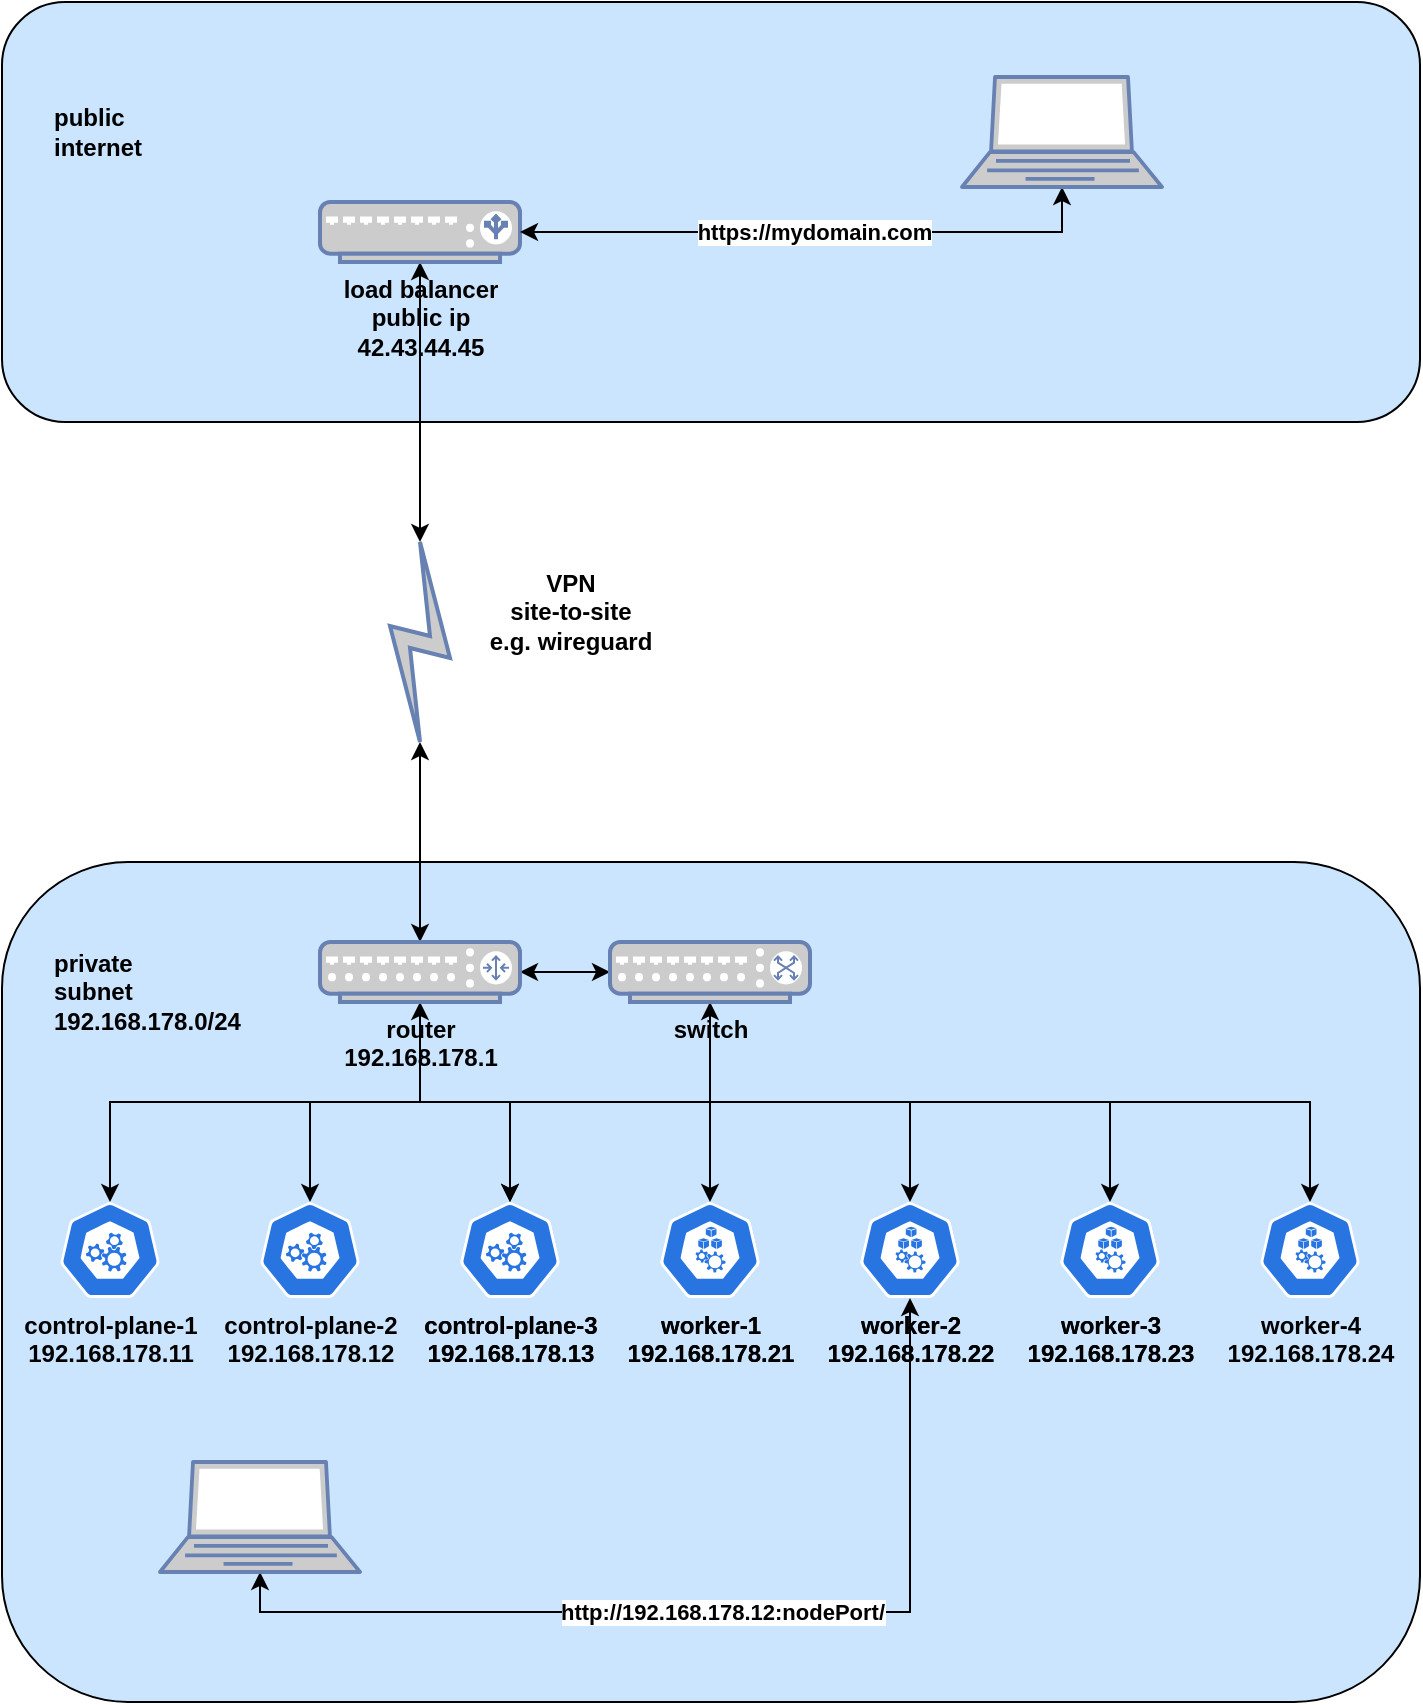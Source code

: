 <mxfile version="21.7.2" type="device">
  <diagram name="Seite-1" id="NYQUPZ9xUY3LofnAS43g">
    <mxGraphModel dx="880" dy="1683" grid="1" gridSize="10" guides="1" tooltips="1" connect="1" arrows="1" fold="1" page="1" pageScale="1" pageWidth="827" pageHeight="1169" math="0" shadow="0">
      <root>
        <mxCell id="0" />
        <mxCell id="1" parent="0" />
        <mxCell id="HXRJ6XBSbuf2amgPNoK6-1" value="" style="rounded=1;whiteSpace=wrap;html=1;align=center;fillColor=#CCE5FF;fontColor=#66B2FF;fontStyle=1" vertex="1" parent="1">
          <mxGeometry x="10" y="100" width="709" height="420" as="geometry" />
        </mxCell>
        <mxCell id="HXRJ6XBSbuf2amgPNoK6-3" value="control-plane-1&lt;br&gt;192.168.178.11" style="sketch=0;html=1;dashed=0;whitespace=wrap;fillColor=#2875E2;strokeColor=#ffffff;points=[[0.005,0.63,0],[0.1,0.2,0],[0.9,0.2,0],[0.5,0,0],[0.995,0.63,0],[0.72,0.99,0],[0.5,1,0],[0.28,0.99,0]];verticalLabelPosition=bottom;align=center;verticalAlign=top;shape=mxgraph.kubernetes.icon;prIcon=master;fontStyle=1" vertex="1" parent="1">
          <mxGeometry x="39" y="270" width="50" height="48" as="geometry" />
        </mxCell>
        <mxCell id="HXRJ6XBSbuf2amgPNoK6-6" value="control-plane-2&lt;br&gt;192.168.178.12" style="sketch=0;html=1;dashed=0;whitespace=wrap;fillColor=#2875E2;strokeColor=#ffffff;points=[[0.005,0.63,0],[0.1,0.2,0],[0.9,0.2,0],[0.5,0,0],[0.995,0.63,0],[0.72,0.99,0],[0.5,1,0],[0.28,0.99,0]];verticalLabelPosition=bottom;align=center;verticalAlign=top;shape=mxgraph.kubernetes.icon;prIcon=master;fontStyle=1" vertex="1" parent="1">
          <mxGeometry x="139" y="270" width="50" height="48" as="geometry" />
        </mxCell>
        <mxCell id="HXRJ6XBSbuf2amgPNoK6-7" value="control-plane-3&lt;br&gt;192.168.178.13" style="sketch=0;html=1;dashed=0;whitespace=wrap;fillColor=#2875E2;strokeColor=#ffffff;points=[[0.005,0.63,0],[0.1,0.2,0],[0.9,0.2,0],[0.5,0,0],[0.995,0.63,0],[0.72,0.99,0],[0.5,1,0],[0.28,0.99,0]];verticalLabelPosition=bottom;align=center;verticalAlign=top;shape=mxgraph.kubernetes.icon;prIcon=master;fontStyle=1" vertex="1" parent="1">
          <mxGeometry x="239" y="270" width="50" height="48" as="geometry" />
        </mxCell>
        <mxCell id="HXRJ6XBSbuf2amgPNoK6-8" value="worker-1&lt;br&gt;192.168.178.21" style="sketch=0;html=1;dashed=0;whitespace=wrap;fillColor=#2875E2;strokeColor=#ffffff;points=[[0.005,0.63,0],[0.1,0.2,0],[0.9,0.2,0],[0.5,0,0],[0.995,0.63,0],[0.72,0.99,0],[0.5,1,0],[0.28,0.99,0]];verticalLabelPosition=bottom;align=center;verticalAlign=top;shape=mxgraph.kubernetes.icon;prIcon=node;fontStyle=1" vertex="1" parent="1">
          <mxGeometry x="339" y="270" width="50" height="48" as="geometry" />
        </mxCell>
        <mxCell id="HXRJ6XBSbuf2amgPNoK6-10" value="worker-2&lt;br&gt;192.168.178.22" style="sketch=0;html=1;dashed=0;whitespace=wrap;fillColor=#2875E2;strokeColor=#ffffff;points=[[0.005,0.63,0],[0.1,0.2,0],[0.9,0.2,0],[0.5,0,0],[0.995,0.63,0],[0.72,0.99,0],[0.5,1,0],[0.28,0.99,0]];verticalLabelPosition=bottom;align=center;verticalAlign=top;shape=mxgraph.kubernetes.icon;prIcon=node;fontStyle=1" vertex="1" parent="1">
          <mxGeometry x="439" y="270" width="50" height="48" as="geometry" />
        </mxCell>
        <mxCell id="HXRJ6XBSbuf2amgPNoK6-12" value="worker-3&lt;br&gt;192.168.178.23" style="sketch=0;html=1;dashed=0;whitespace=wrap;fillColor=#2875E2;strokeColor=#ffffff;points=[[0.005,0.63,0],[0.1,0.2,0],[0.9,0.2,0],[0.5,0,0],[0.995,0.63,0],[0.72,0.99,0],[0.5,1,0],[0.28,0.99,0]];verticalLabelPosition=bottom;align=center;verticalAlign=top;shape=mxgraph.kubernetes.icon;prIcon=node;fontStyle=1" vertex="1" parent="1">
          <mxGeometry x="539" y="270" width="50" height="48" as="geometry" />
        </mxCell>
        <mxCell id="HXRJ6XBSbuf2amgPNoK6-14" value="worker-4&lt;br&gt;192.168.178.24" style="sketch=0;html=1;dashed=0;whitespace=wrap;fillColor=#2875E2;strokeColor=#ffffff;points=[[0.005,0.63,0],[0.1,0.2,0],[0.9,0.2,0],[0.5,0,0],[0.995,0.63,0],[0.72,0.99,0],[0.5,1,0],[0.28,0.99,0]];verticalLabelPosition=bottom;align=center;verticalAlign=top;shape=mxgraph.kubernetes.icon;prIcon=node;fontStyle=1" vertex="1" parent="1">
          <mxGeometry x="639" y="270" width="50" height="48" as="geometry" />
        </mxCell>
        <mxCell id="HXRJ6XBSbuf2amgPNoK6-15" value="private&lt;br&gt;subnet 192.168.178.0/24" style="text;html=1;strokeColor=none;fillColor=none;align=left;verticalAlign=middle;whiteSpace=wrap;rounded=0;fontStyle=1" vertex="1" parent="1">
          <mxGeometry x="34" y="150" width="60" height="30" as="geometry" />
        </mxCell>
        <mxCell id="HXRJ6XBSbuf2amgPNoK6-22" style="edgeStyle=orthogonalEdgeStyle;rounded=0;orthogonalLoop=1;jettySize=auto;html=1;exitX=1;exitY=0.5;exitDx=0;exitDy=0;exitPerimeter=0;startArrow=classic;startFill=1;fontStyle=1" edge="1" parent="1" source="HXRJ6XBSbuf2amgPNoK6-16" target="HXRJ6XBSbuf2amgPNoK6-17">
          <mxGeometry relative="1" as="geometry" />
        </mxCell>
        <mxCell id="HXRJ6XBSbuf2amgPNoK6-36" style="edgeStyle=orthogonalEdgeStyle;rounded=0;orthogonalLoop=1;jettySize=auto;html=1;exitX=0.5;exitY=0;exitDx=0;exitDy=0;exitPerimeter=0;entryX=0.5;entryY=1;entryDx=0;entryDy=0;entryPerimeter=0;startArrow=classic;startFill=1;" edge="1" parent="1" source="HXRJ6XBSbuf2amgPNoK6-16" target="HXRJ6XBSbuf2amgPNoK6-35">
          <mxGeometry relative="1" as="geometry" />
        </mxCell>
        <mxCell id="HXRJ6XBSbuf2amgPNoK6-46" value="" style="edgeStyle=orthogonalEdgeStyle;rounded=0;orthogonalLoop=1;jettySize=auto;html=1;fontStyle=1;startArrow=classic;startFill=1;" edge="1" parent="1" source="HXRJ6XBSbuf2amgPNoK6-16" target="HXRJ6XBSbuf2amgPNoK6-7">
          <mxGeometry relative="1" as="geometry" />
        </mxCell>
        <mxCell id="HXRJ6XBSbuf2amgPNoK6-16" value="router&lt;br&gt;192.168.178.1" style="fontColor=#000000;verticalAlign=top;verticalLabelPosition=bottom;labelPosition=center;align=center;html=1;outlineConnect=0;fillColor=#CCCCCC;strokeColor=#6881B3;gradientColor=none;gradientDirection=north;strokeWidth=2;shape=mxgraph.networks.router;fontStyle=1" vertex="1" parent="1">
          <mxGeometry x="169" y="140" width="100" height="30" as="geometry" />
        </mxCell>
        <mxCell id="HXRJ6XBSbuf2amgPNoK6-23" style="edgeStyle=orthogonalEdgeStyle;rounded=0;orthogonalLoop=1;jettySize=auto;html=1;exitX=0.5;exitY=1;exitDx=0;exitDy=0;exitPerimeter=0;entryX=0.5;entryY=0;entryDx=0;entryDy=0;entryPerimeter=0;fontStyle=1" edge="1" parent="1" source="HXRJ6XBSbuf2amgPNoK6-17" target="HXRJ6XBSbuf2amgPNoK6-8">
          <mxGeometry relative="1" as="geometry" />
        </mxCell>
        <mxCell id="HXRJ6XBSbuf2amgPNoK6-24" style="edgeStyle=orthogonalEdgeStyle;rounded=0;orthogonalLoop=1;jettySize=auto;html=1;exitX=0.5;exitY=1;exitDx=0;exitDy=0;exitPerimeter=0;entryX=0.5;entryY=0;entryDx=0;entryDy=0;entryPerimeter=0;fontStyle=1" edge="1" parent="1" source="HXRJ6XBSbuf2amgPNoK6-17" target="HXRJ6XBSbuf2amgPNoK6-10">
          <mxGeometry relative="1" as="geometry" />
        </mxCell>
        <mxCell id="HXRJ6XBSbuf2amgPNoK6-25" style="edgeStyle=orthogonalEdgeStyle;rounded=0;orthogonalLoop=1;jettySize=auto;html=1;exitX=0.5;exitY=1;exitDx=0;exitDy=0;exitPerimeter=0;entryX=0.5;entryY=0;entryDx=0;entryDy=0;entryPerimeter=0;fontStyle=1" edge="1" parent="1" source="HXRJ6XBSbuf2amgPNoK6-17" target="HXRJ6XBSbuf2amgPNoK6-12">
          <mxGeometry relative="1" as="geometry" />
        </mxCell>
        <mxCell id="HXRJ6XBSbuf2amgPNoK6-26" style="edgeStyle=orthogonalEdgeStyle;rounded=0;orthogonalLoop=1;jettySize=auto;html=1;exitX=0.5;exitY=1;exitDx=0;exitDy=0;exitPerimeter=0;entryX=0.5;entryY=0;entryDx=0;entryDy=0;entryPerimeter=0;fontStyle=1" edge="1" parent="1" source="HXRJ6XBSbuf2amgPNoK6-17" target="HXRJ6XBSbuf2amgPNoK6-14">
          <mxGeometry relative="1" as="geometry" />
        </mxCell>
        <mxCell id="HXRJ6XBSbuf2amgPNoK6-27" style="edgeStyle=orthogonalEdgeStyle;rounded=0;orthogonalLoop=1;jettySize=auto;html=1;exitX=0.5;exitY=1;exitDx=0;exitDy=0;exitPerimeter=0;fontStyle=1" edge="1" parent="1" source="HXRJ6XBSbuf2amgPNoK6-17" target="HXRJ6XBSbuf2amgPNoK6-7">
          <mxGeometry relative="1" as="geometry" />
        </mxCell>
        <mxCell id="HXRJ6XBSbuf2amgPNoK6-28" style="edgeStyle=orthogonalEdgeStyle;rounded=0;orthogonalLoop=1;jettySize=auto;html=1;exitX=0.5;exitY=1;exitDx=0;exitDy=0;exitPerimeter=0;entryX=0.5;entryY=0;entryDx=0;entryDy=0;entryPerimeter=0;fontStyle=1" edge="1" parent="1" source="HXRJ6XBSbuf2amgPNoK6-17" target="HXRJ6XBSbuf2amgPNoK6-6">
          <mxGeometry relative="1" as="geometry" />
        </mxCell>
        <mxCell id="HXRJ6XBSbuf2amgPNoK6-29" style="edgeStyle=orthogonalEdgeStyle;rounded=0;orthogonalLoop=1;jettySize=auto;html=1;exitX=0.5;exitY=1;exitDx=0;exitDy=0;exitPerimeter=0;entryX=0.5;entryY=0;entryDx=0;entryDy=0;entryPerimeter=0;startArrow=classic;startFill=1;fontStyle=1" edge="1" parent="1" source="HXRJ6XBSbuf2amgPNoK6-17" target="HXRJ6XBSbuf2amgPNoK6-3">
          <mxGeometry relative="1" as="geometry" />
        </mxCell>
        <mxCell id="HXRJ6XBSbuf2amgPNoK6-17" value="switch" style="fontColor=#000000;verticalAlign=top;verticalLabelPosition=bottom;labelPosition=center;align=center;html=1;outlineConnect=0;fillColor=#CCCCCC;strokeColor=#6881B3;gradientColor=none;gradientDirection=north;strokeWidth=2;shape=mxgraph.networks.switch;fontStyle=1" vertex="1" parent="1">
          <mxGeometry x="314" y="140" width="100" height="30" as="geometry" />
        </mxCell>
        <mxCell id="HXRJ6XBSbuf2amgPNoK6-35" value="" style="fontColor=#0066CC;verticalAlign=top;verticalLabelPosition=bottom;labelPosition=center;align=center;html=1;outlineConnect=0;fillColor=#CCCCCC;strokeColor=#6881B3;gradientColor=none;gradientDirection=north;strokeWidth=2;shape=mxgraph.networks.comm_link;" vertex="1" parent="1">
          <mxGeometry x="204" y="-60" width="30" height="100" as="geometry" />
        </mxCell>
        <mxCell id="HXRJ6XBSbuf2amgPNoK6-37" value="" style="rounded=1;whiteSpace=wrap;html=1;align=center;fillColor=#CCE5FF;fontStyle=1;fontColor=#000000;" vertex="1" parent="1">
          <mxGeometry x="10" y="-330" width="709" height="210" as="geometry" />
        </mxCell>
        <mxCell id="HXRJ6XBSbuf2amgPNoK6-38" value="public&lt;br&gt;internet" style="text;html=1;strokeColor=none;fillColor=none;align=left;verticalAlign=middle;whiteSpace=wrap;rounded=0;fontStyle=1;fontColor=#000000;" vertex="1" parent="1">
          <mxGeometry x="34" y="-280" width="60" height="30" as="geometry" />
        </mxCell>
        <mxCell id="HXRJ6XBSbuf2amgPNoK6-40" style="edgeStyle=orthogonalEdgeStyle;rounded=0;orthogonalLoop=1;jettySize=auto;html=1;exitX=0.5;exitY=1;exitDx=0;exitDy=0;exitPerimeter=0;entryX=0.5;entryY=0;entryDx=0;entryDy=0;entryPerimeter=0;startArrow=classic;startFill=1;" edge="1" parent="1" source="HXRJ6XBSbuf2amgPNoK6-39" target="HXRJ6XBSbuf2amgPNoK6-35">
          <mxGeometry relative="1" as="geometry" />
        </mxCell>
        <mxCell id="HXRJ6XBSbuf2amgPNoK6-39" value="load balancer&lt;br&gt;public ip&lt;br&gt;42.43.44.45" style="fontColor=#000000;verticalAlign=top;verticalLabelPosition=bottom;labelPosition=center;align=center;html=1;outlineConnect=0;fillColor=#CCCCCC;strokeColor=#6881B3;gradientColor=none;gradientDirection=north;strokeWidth=2;shape=mxgraph.networks.load_balancer;fontStyle=1" vertex="1" parent="1">
          <mxGeometry x="169" y="-230" width="100" height="30" as="geometry" />
        </mxCell>
        <mxCell id="HXRJ6XBSbuf2amgPNoK6-41" value="VPN &lt;br&gt;site-to-site&lt;br&gt;e.g. wireguard" style="text;html=1;strokeColor=none;fillColor=none;align=center;verticalAlign=middle;whiteSpace=wrap;rounded=0;fontStyle=1" vertex="1" parent="1">
          <mxGeometry x="239" y="-40" width="111" height="30" as="geometry" />
        </mxCell>
        <mxCell id="HXRJ6XBSbuf2amgPNoK6-43" value="https://mydomain.com" style="edgeStyle=orthogonalEdgeStyle;rounded=0;orthogonalLoop=1;jettySize=auto;html=1;exitX=0.5;exitY=1;exitDx=0;exitDy=0;exitPerimeter=0;entryX=1;entryY=0.5;entryDx=0;entryDy=0;entryPerimeter=0;startArrow=classic;startFill=1;fontStyle=1;fontColor=#000000;" edge="1" parent="1" source="HXRJ6XBSbuf2amgPNoK6-42" target="HXRJ6XBSbuf2amgPNoK6-39">
          <mxGeometry relative="1" as="geometry" />
        </mxCell>
        <mxCell id="HXRJ6XBSbuf2amgPNoK6-42" value="" style="fontColor=#000000;verticalAlign=top;verticalLabelPosition=bottom;labelPosition=center;align=center;html=1;outlineConnect=0;fillColor=#CCCCCC;strokeColor=#6881B3;gradientColor=none;gradientDirection=north;strokeWidth=2;shape=mxgraph.networks.laptop;fontStyle=1" vertex="1" parent="1">
          <mxGeometry x="490" y="-292.5" width="100" height="55" as="geometry" />
        </mxCell>
        <mxCell id="HXRJ6XBSbuf2amgPNoK6-45" value="http://192.168.178.12:nodePort/" style="edgeStyle=orthogonalEdgeStyle;rounded=0;orthogonalLoop=1;jettySize=auto;html=1;exitX=0.5;exitY=1;exitDx=0;exitDy=0;exitPerimeter=0;startArrow=classic;startFill=1;fontStyle=1;entryX=0.5;entryY=1;entryDx=0;entryDy=0;entryPerimeter=0;" edge="1" parent="1" source="HXRJ6XBSbuf2amgPNoK6-44" target="HXRJ6XBSbuf2amgPNoK6-49">
          <mxGeometry relative="1" as="geometry" />
        </mxCell>
        <mxCell id="HXRJ6XBSbuf2amgPNoK6-44" value="" style="fontColor=#0066CC;verticalAlign=top;verticalLabelPosition=bottom;labelPosition=center;align=center;html=1;outlineConnect=0;fillColor=#CCCCCC;strokeColor=#6881B3;gradientColor=none;gradientDirection=north;strokeWidth=2;shape=mxgraph.networks.laptop;fontStyle=1" vertex="1" parent="1">
          <mxGeometry x="89" y="400" width="100" height="55" as="geometry" />
        </mxCell>
        <mxCell id="HXRJ6XBSbuf2amgPNoK6-48" value="worker-3&lt;br&gt;192.168.178.23" style="sketch=0;html=1;dashed=0;whitespace=wrap;fillColor=#2875E2;strokeColor=#ffffff;points=[[0.005,0.63,0],[0.1,0.2,0],[0.9,0.2,0],[0.5,0,0],[0.995,0.63,0],[0.72,0.99,0],[0.5,1,0],[0.28,0.99,0]];verticalLabelPosition=bottom;align=center;verticalAlign=top;shape=mxgraph.kubernetes.icon;prIcon=node;fontStyle=1" vertex="1" parent="1">
          <mxGeometry x="539" y="270" width="50" height="48" as="geometry" />
        </mxCell>
        <mxCell id="HXRJ6XBSbuf2amgPNoK6-49" value="worker-2&lt;br&gt;192.168.178.22" style="sketch=0;html=1;dashed=0;whitespace=wrap;fillColor=#2875E2;strokeColor=#ffffff;points=[[0.005,0.63,0],[0.1,0.2,0],[0.9,0.2,0],[0.5,0,0],[0.995,0.63,0],[0.72,0.99,0],[0.5,1,0],[0.28,0.99,0]];verticalLabelPosition=bottom;align=center;verticalAlign=top;shape=mxgraph.kubernetes.icon;prIcon=node;fontStyle=1" vertex="1" parent="1">
          <mxGeometry x="439" y="270" width="50" height="48" as="geometry" />
        </mxCell>
        <mxCell id="HXRJ6XBSbuf2amgPNoK6-50" value="worker-1&lt;br&gt;192.168.178.21" style="sketch=0;html=1;dashed=0;whitespace=wrap;fillColor=#2875E2;strokeColor=#ffffff;points=[[0.005,0.63,0],[0.1,0.2,0],[0.9,0.2,0],[0.5,0,0],[0.995,0.63,0],[0.72,0.99,0],[0.5,1,0],[0.28,0.99,0]];verticalLabelPosition=bottom;align=center;verticalAlign=top;shape=mxgraph.kubernetes.icon;prIcon=node;fontStyle=1" vertex="1" parent="1">
          <mxGeometry x="339" y="270" width="50" height="48" as="geometry" />
        </mxCell>
        <mxCell id="HXRJ6XBSbuf2amgPNoK6-51" value="control-plane-3&lt;br&gt;192.168.178.13" style="sketch=0;html=1;dashed=0;whitespace=wrap;fillColor=#2875E2;strokeColor=#ffffff;points=[[0.005,0.63,0],[0.1,0.2,0],[0.9,0.2,0],[0.5,0,0],[0.995,0.63,0],[0.72,0.99,0],[0.5,1,0],[0.28,0.99,0]];verticalLabelPosition=bottom;align=center;verticalAlign=top;shape=mxgraph.kubernetes.icon;prIcon=master;fontStyle=1" vertex="1" parent="1">
          <mxGeometry x="239" y="270" width="50" height="48" as="geometry" />
        </mxCell>
      </root>
    </mxGraphModel>
  </diagram>
</mxfile>
